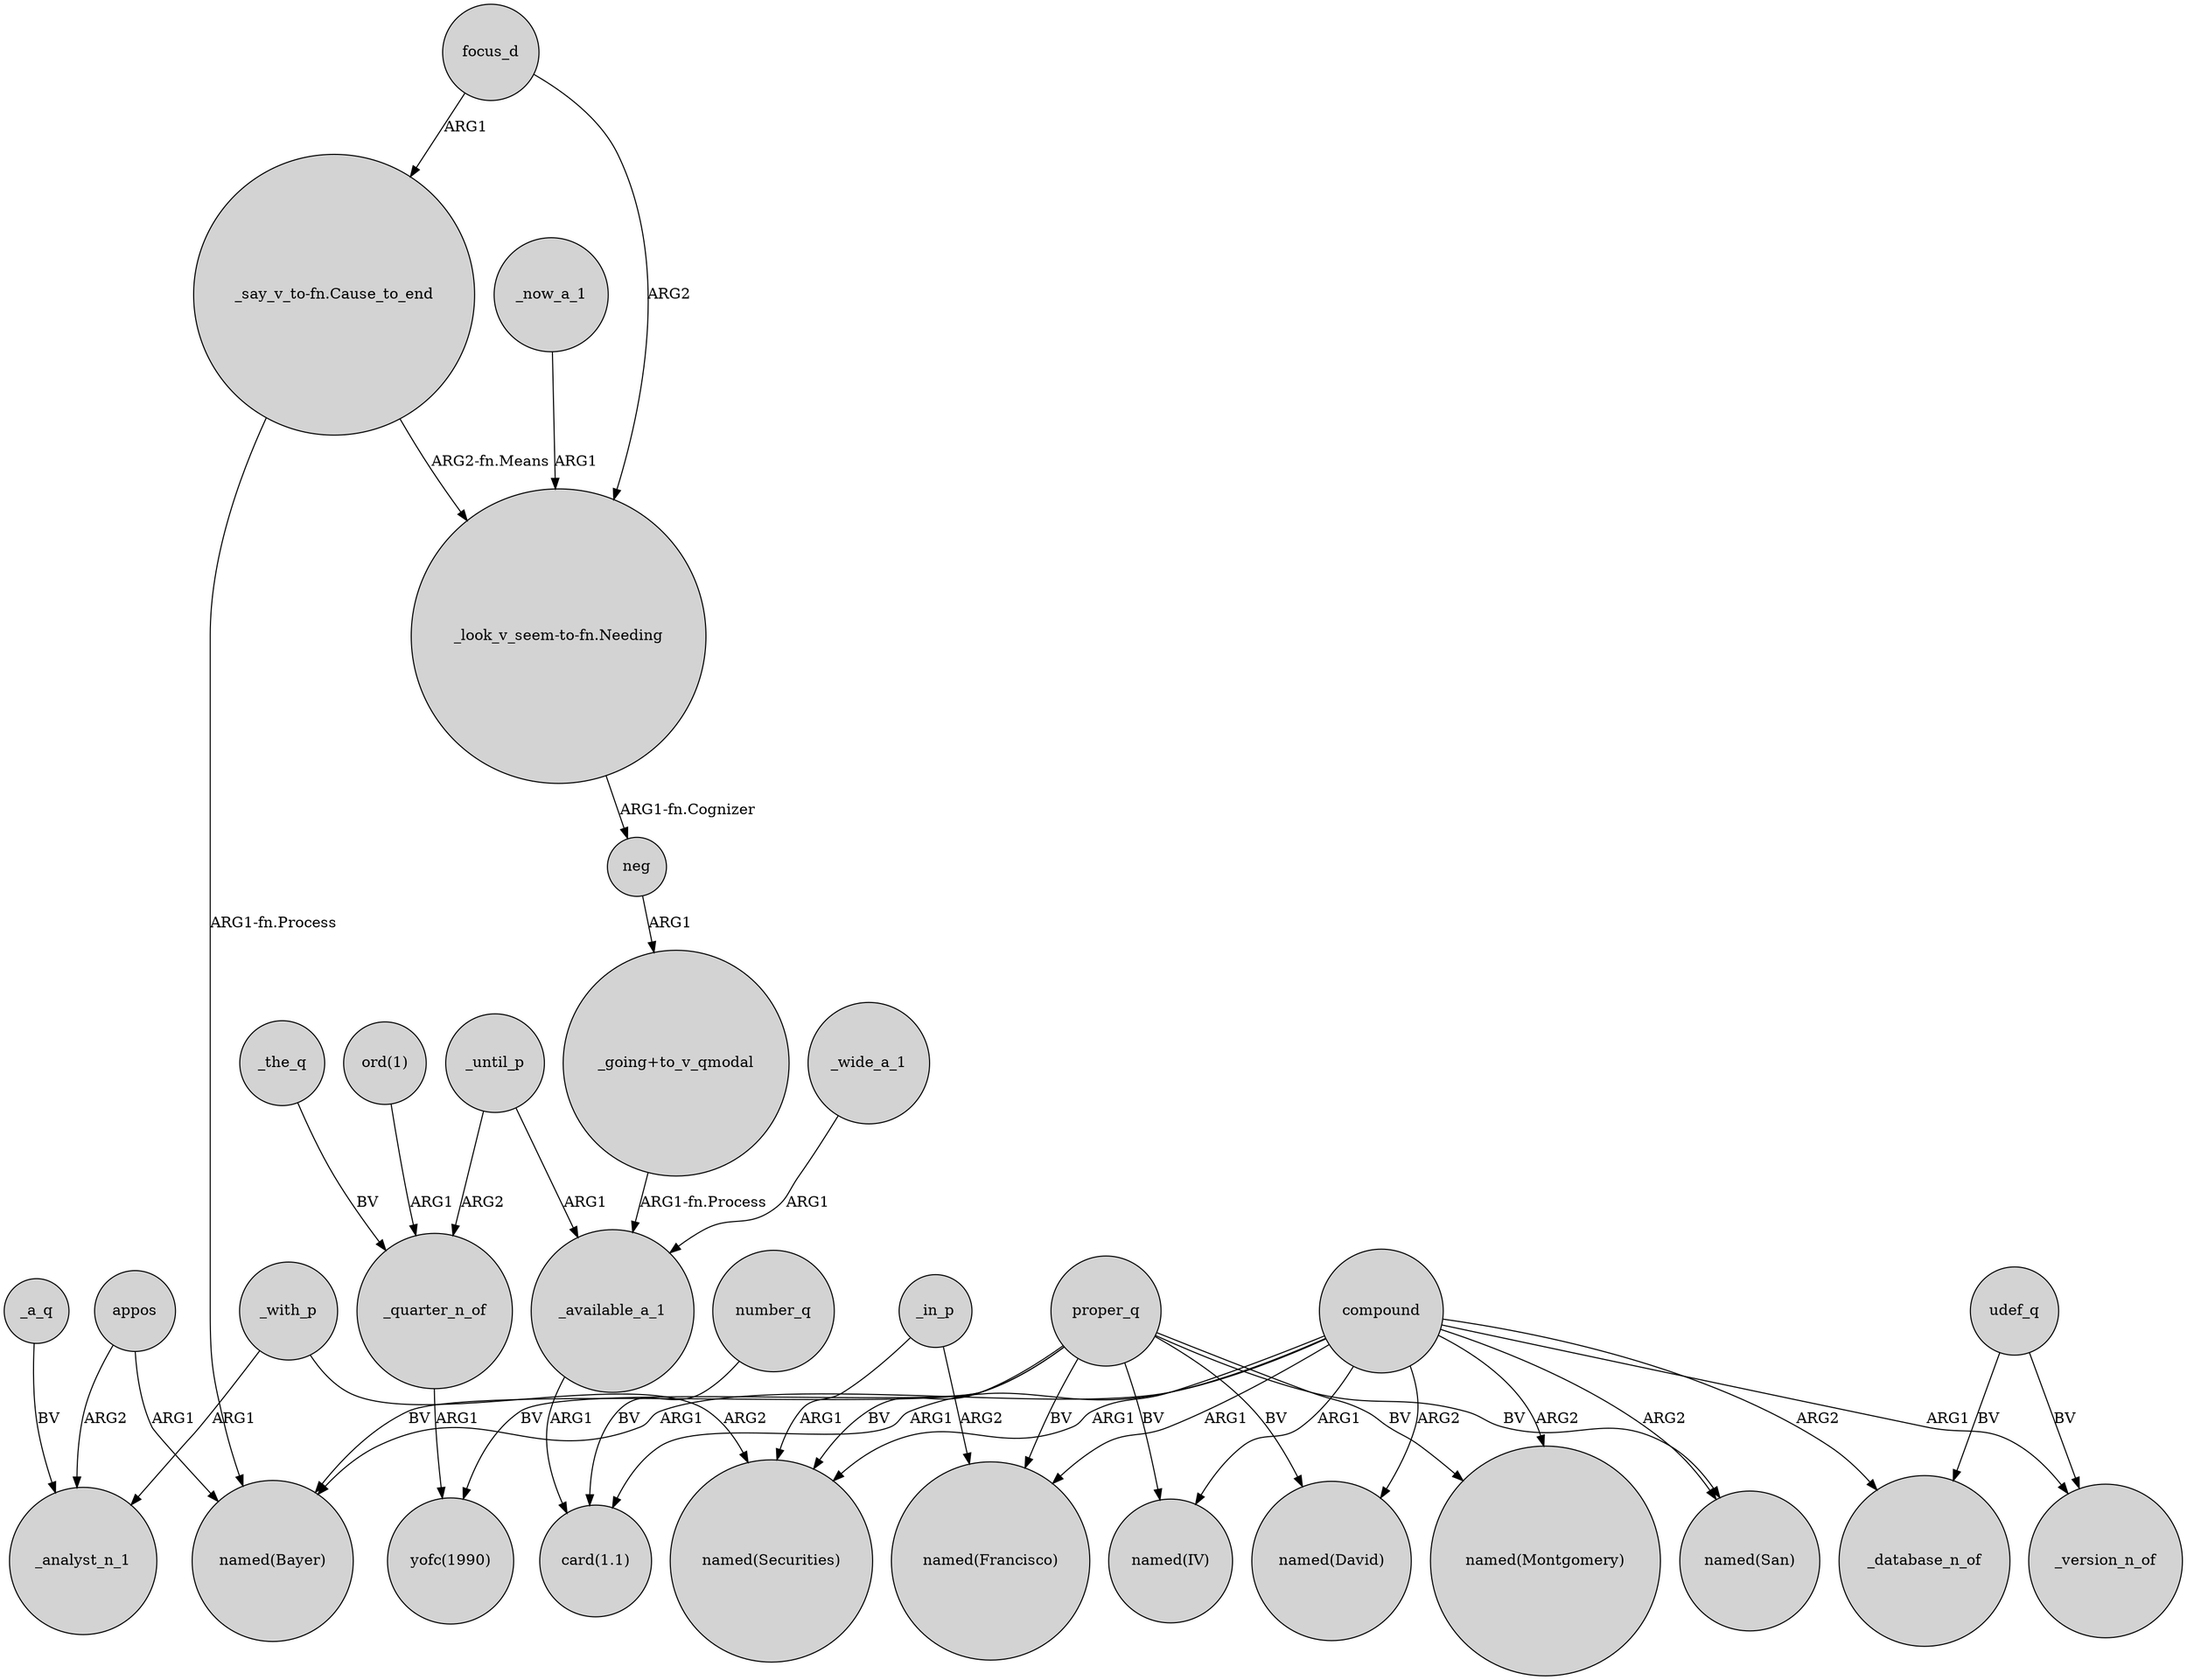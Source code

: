 digraph {
	node [shape=circle style=filled]
	"ord(1)" -> _quarter_n_of [label=ARG1]
	"_going+to_v_qmodal" -> _available_a_1 [label="ARG1-fn.Process"]
	_with_p -> "named(Securities)" [label=ARG2]
	proper_q -> "named(Securities)" [label=BV]
	compound -> "named(Bayer)" [label=ARG1]
	compound -> "card(1.1)" [label=ARG1]
	"_look_v_seem-to-fn.Needing" -> neg [label="ARG1-fn.Cognizer"]
	focus_d -> "_say_v_to-fn.Cause_to_end" [label=ARG1]
	compound -> _database_n_of [label=ARG2]
	proper_q -> "named(IV)" [label=BV]
	_in_p -> "named(Francisco)" [label=ARG2]
	_until_p -> _quarter_n_of [label=ARG2]
	_with_p -> _analyst_n_1 [label=ARG1]
	compound -> "named(Montgomery)" [label=ARG2]
	"_say_v_to-fn.Cause_to_end" -> "named(Bayer)" [label="ARG1-fn.Process"]
	number_q -> "card(1.1)" [label=BV]
	_available_a_1 -> "card(1.1)" [label=ARG1]
	_the_q -> _quarter_n_of [label=BV]
	_a_q -> _analyst_n_1 [label=BV]
	focus_d -> "_look_v_seem-to-fn.Needing" [label=ARG2]
	udef_q -> _database_n_of [label=BV]
	proper_q -> "named(Bayer)" [label=BV]
	appos -> _analyst_n_1 [label=ARG2]
	appos -> "named(Bayer)" [label=ARG1]
	compound -> _version_n_of [label=ARG1]
	udef_q -> _version_n_of [label=BV]
	proper_q -> "yofc(1990)" [label=BV]
	compound -> "named(Francisco)" [label=ARG1]
	_until_p -> _available_a_1 [label=ARG1]
	compound -> "named(San)" [label=ARG2]
	proper_q -> "named(Montgomery)" [label=BV]
	compound -> "named(IV)" [label=ARG1]
	_wide_a_1 -> _available_a_1 [label=ARG1]
	proper_q -> "named(San)" [label=BV]
	_quarter_n_of -> "yofc(1990)" [label=ARG1]
	_in_p -> "named(Securities)" [label=ARG1]
	proper_q -> "named(Francisco)" [label=BV]
	neg -> "_going+to_v_qmodal" [label=ARG1]
	"_say_v_to-fn.Cause_to_end" -> "_look_v_seem-to-fn.Needing" [label="ARG2-fn.Means"]
	proper_q -> "named(David)" [label=BV]
	_now_a_1 -> "_look_v_seem-to-fn.Needing" [label=ARG1]
	compound -> "named(David)" [label=ARG2]
	compound -> "named(Securities)" [label=ARG1]
}
